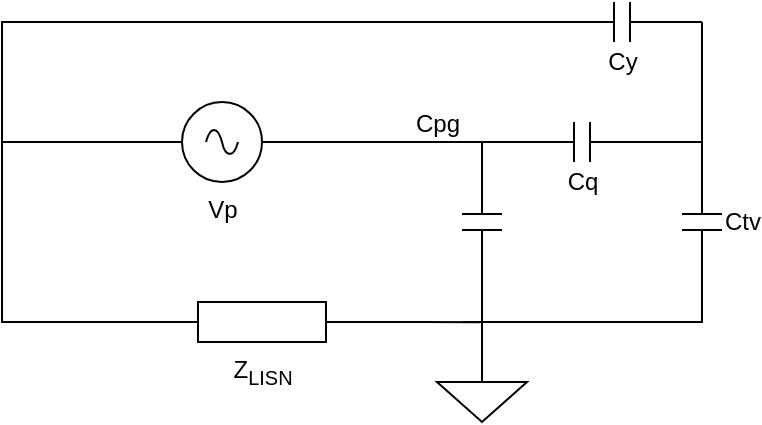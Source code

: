 <mxfile version="16.0.3" type="github"><diagram name="Page-1" id="7e0a89b8-554c-2b80-1dc8-d5c74ca68de4"><mxGraphModel dx="760" dy="423" grid="1" gridSize="10" guides="1" tooltips="1" connect="1" arrows="1" fold="1" page="1" pageScale="1" pageWidth="1100" pageHeight="850" background="none" math="0" shadow="0"><root><mxCell id="0"/><mxCell id="1" parent="0"/><mxCell id="1cb643a89b7d889d-13" style="edgeStyle=orthogonalEdgeStyle;rounded=0;html=1;exitX=1;exitY=0.5;exitPerimeter=0;labelBackgroundColor=none;startArrow=none;startFill=0;startSize=5;endArrow=none;endFill=0;endSize=5;jettySize=auto;orthogonalLoop=1;strokeWidth=1;fontFamily=Verdana;fontSize=12;exitDx=0;exitDy=0;" parent="1" source="Op27buXTUwv8CLU3JkOz-2" edge="1"><mxGeometry relative="1" as="geometry"><mxPoint x="422.0" y="220" as="sourcePoint"/><mxPoint x="442" y="220" as="targetPoint"/></mxGeometry></mxCell><mxCell id="1cb643a89b7d889d-8" style="edgeStyle=orthogonalEdgeStyle;rounded=0;html=1;exitX=0.5;exitY=0;exitPerimeter=0;entryX=1;entryY=0.5;entryPerimeter=0;labelBackgroundColor=none;startArrow=none;startFill=0;startSize=5;endArrow=none;endFill=0;endSize=5;jettySize=auto;orthogonalLoop=1;strokeWidth=1;fontFamily=Verdana;fontSize=12;exitDx=0;exitDy=0;" parent="1" source="Op27buXTUwv8CLU3JkOz-6" edge="1"><mxGeometry relative="1" as="geometry"><mxPoint x="442" y="300" as="sourcePoint"/><mxPoint x="410" y="310" as="targetPoint"/><Array as="points"><mxPoint x="420" y="310"/></Array></mxGeometry></mxCell><mxCell id="Op27buXTUwv8CLU3JkOz-2" value="Vp" style="pointerEvents=1;verticalLabelPosition=bottom;shadow=0;dashed=0;align=center;html=1;verticalAlign=top;shape=mxgraph.electrical.signal_sources.source;aspect=fixed;points=[[0.5,0,0],[1,0.5,0],[0.5,1,0],[0,0.5,0]];elSignalType=ac;" vertex="1" parent="1"><mxGeometry x="270" y="200" width="40" height="40" as="geometry"/></mxCell><mxCell id="Op27buXTUwv8CLU3JkOz-5" style="rounded=0;orthogonalLoop=1;jettySize=auto;html=1;exitX=0;exitY=0.5;exitDx=0;exitDy=0;exitPerimeter=0;endArrow=none;endFill=0;edgeStyle=orthogonalEdgeStyle;entryX=0;entryY=0.5;entryDx=0;entryDy=0;entryPerimeter=0;" edge="1" parent="1" source="Op27buXTUwv8CLU3JkOz-19" target="Op27buXTUwv8CLU3JkOz-2"><mxGeometry relative="1" as="geometry"><mxPoint x="160" y="170" as="targetPoint"/><mxPoint x="180" y="310" as="sourcePoint"/><Array as="points"><mxPoint x="180" y="310"/><mxPoint x="180" y="220"/></Array></mxGeometry></mxCell><mxCell id="Op27buXTUwv8CLU3JkOz-6" value="" style="pointerEvents=1;verticalLabelPosition=bottom;shadow=0;dashed=0;align=center;html=1;verticalAlign=top;shape=mxgraph.electrical.signal_sources.signal_ground;" vertex="1" parent="1"><mxGeometry x="397.5" y="330" width="45" height="30" as="geometry"/></mxCell><mxCell id="Op27buXTUwv8CLU3JkOz-7" value="Cpg" style="pointerEvents=1;verticalLabelPosition=top;shadow=0;dashed=0;align=right;html=1;verticalAlign=bottom;shape=mxgraph.electrical.capacitors.capacitor_1;rotation=90;horizontal=0;labelPosition=left;" vertex="1" parent="1"><mxGeometry x="380" y="250" width="80" height="20" as="geometry"/></mxCell><mxCell id="Op27buXTUwv8CLU3JkOz-9" value="" style="edgeStyle=elbowEdgeStyle;elbow=horizontal;endArrow=none;html=1;rounded=0;endFill=0;" edge="1" parent="1"><mxGeometry width="50" height="50" relative="1" as="geometry"><mxPoint x="180" y="220" as="sourcePoint"/><mxPoint x="450" y="160" as="targetPoint"/><Array as="points"><mxPoint x="180" y="180"/></Array></mxGeometry></mxCell><mxCell id="Op27buXTUwv8CLU3JkOz-12" style="edgeStyle=orthogonalEdgeStyle;rounded=0;orthogonalLoop=1;jettySize=auto;html=1;exitX=1;exitY=0.5;exitDx=0;exitDy=0;exitPerimeter=0;entryX=0;entryY=0.5;entryDx=0;entryDy=0;entryPerimeter=0;endArrow=none;endFill=0;" edge="1" parent="1" source="Op27buXTUwv8CLU3JkOz-10" target="Op27buXTUwv8CLU3JkOz-11"><mxGeometry relative="1" as="geometry"><Array as="points"><mxPoint x="530" y="180"/><mxPoint x="530" y="180"/></Array></mxGeometry></mxCell><mxCell id="Op27buXTUwv8CLU3JkOz-10" value="Cy" style="pointerEvents=1;verticalLabelPosition=bottom;shadow=0;dashed=0;align=center;html=1;verticalAlign=middle;shape=mxgraph.electrical.capacitors.capacitor_1;rotation=0;" vertex="1" parent="1"><mxGeometry x="450" y="150" width="80" height="20" as="geometry"/></mxCell><mxCell id="Op27buXTUwv8CLU3JkOz-14" style="edgeStyle=orthogonalEdgeStyle;rounded=0;orthogonalLoop=1;jettySize=auto;html=1;exitX=1;exitY=0.5;exitDx=0;exitDy=0;exitPerimeter=0;entryX=1;entryY=0.5;entryDx=0;entryDy=0;entryPerimeter=0;endArrow=none;endFill=0;" edge="1" parent="1" source="Op27buXTUwv8CLU3JkOz-11" target="Op27buXTUwv8CLU3JkOz-7"><mxGeometry relative="1" as="geometry"><Array as="points"><mxPoint x="530" y="310"/><mxPoint x="420" y="310"/></Array></mxGeometry></mxCell><mxCell id="Op27buXTUwv8CLU3JkOz-11" value="Ctv" style="pointerEvents=1;verticalLabelPosition=bottom;shadow=0;dashed=0;align=center;html=1;verticalAlign=middle;shape=mxgraph.electrical.capacitors.capacitor_1;rotation=90;horizontal=0;" vertex="1" parent="1"><mxGeometry x="490" y="250" width="80" height="20" as="geometry"/></mxCell><mxCell id="Op27buXTUwv8CLU3JkOz-16" style="edgeStyle=orthogonalEdgeStyle;rounded=0;orthogonalLoop=1;jettySize=auto;html=1;exitX=1;exitY=0.5;exitDx=0;exitDy=0;exitPerimeter=0;entryX=0;entryY=0.5;entryDx=0;entryDy=0;entryPerimeter=0;endArrow=none;endFill=0;" edge="1" parent="1" source="Op27buXTUwv8CLU3JkOz-15" target="Op27buXTUwv8CLU3JkOz-11"><mxGeometry relative="1" as="geometry"/></mxCell><mxCell id="Op27buXTUwv8CLU3JkOz-15" value="Cq" style="pointerEvents=1;verticalLabelPosition=bottom;shadow=0;dashed=0;align=center;html=1;verticalAlign=middle;shape=mxgraph.electrical.capacitors.capacitor_1;rotation=0;horizontal=1;" vertex="1" parent="1"><mxGeometry x="430" y="210" width="80" height="20" as="geometry"/></mxCell><mxCell id="Op27buXTUwv8CLU3JkOz-20" style="edgeStyle=orthogonalEdgeStyle;rounded=0;orthogonalLoop=1;jettySize=auto;html=1;exitX=1;exitY=0.5;exitDx=0;exitDy=0;exitPerimeter=0;endArrow=none;endFill=0;" edge="1" parent="1" source="Op27buXTUwv8CLU3JkOz-19"><mxGeometry relative="1" as="geometry"><mxPoint x="420" y="310.069" as="targetPoint"/></mxGeometry></mxCell><mxCell id="Op27buXTUwv8CLU3JkOz-19" value="Z&lt;sub&gt;LISN&lt;/sub&gt;" style="pointerEvents=1;verticalLabelPosition=bottom;shadow=0;dashed=0;align=center;html=1;verticalAlign=top;shape=mxgraph.electrical.resistors.resistor_1;" vertex="1" parent="1"><mxGeometry x="260" y="300" width="100" height="20" as="geometry"/></mxCell></root></mxGraphModel></diagram></mxfile>